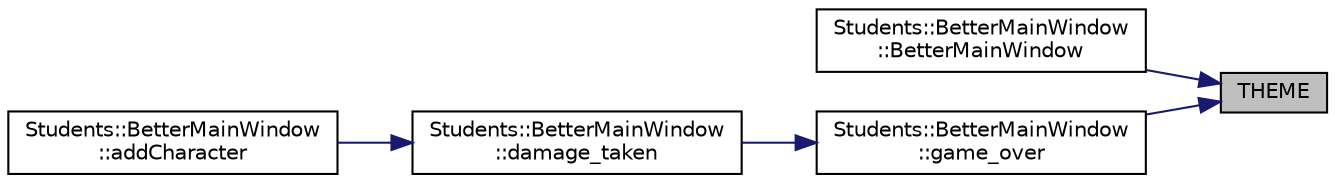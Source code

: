 digraph "THEME"
{
 // LATEX_PDF_SIZE
  edge [fontname="Helvetica",fontsize="10",labelfontname="Helvetica",labelfontsize="10"];
  node [fontname="Helvetica",fontsize="10",shape=record];
  rankdir="RL";
  Node1 [label="THEME",height=0.2,width=0.4,color="black", fillcolor="grey75", style="filled", fontcolor="black",tooltip=" "];
  Node1 -> Node2 [dir="back",color="midnightblue",fontsize="10",style="solid",fontname="Helvetica"];
  Node2 [label="Students::BetterMainWindow\l::BetterMainWindow",height=0.2,width=0.4,color="black", fillcolor="white", style="filled",URL="$class_students_1_1_better_main_window.html#a2628c99043ad71f94ba63704b7d47a1e",tooltip=" "];
  Node1 -> Node3 [dir="back",color="midnightblue",fontsize="10",style="solid",fontname="Helvetica"];
  Node3 [label="Students::BetterMainWindow\l::game_over",height=0.2,width=0.4,color="black", fillcolor="white", style="filled",URL="$class_students_1_1_better_main_window.html#aacce930911cf616224ec501b4125bc4d",tooltip="ends game, shows gameover dialog and stops music"];
  Node3 -> Node4 [dir="back",color="midnightblue",fontsize="10",style="solid",fontname="Helvetica"];
  Node4 [label="Students::BetterMainWindow\l::damage_taken",height=0.2,width=0.4,color="black", fillcolor="white", style="filled",URL="$class_students_1_1_better_main_window.html#a3af283207a3480a6caf29488348059a0",tooltip="connected to crash in character class"];
  Node4 -> Node5 [dir="back",color="midnightblue",fontsize="10",style="solid",fontname="Helvetica"];
  Node5 [label="Students::BetterMainWindow\l::addCharacter",height=0.2,width=0.4,color="black", fillcolor="white", style="filled",URL="$class_students_1_1_better_main_window.html#a899ef41fc3cf20d3fa7121041b3fc0bf",tooltip="adds player character to scene"];
}
